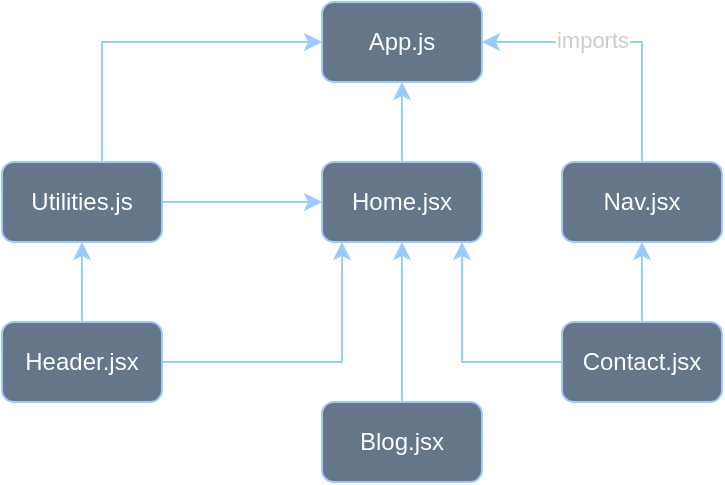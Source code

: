<mxfile version="16.5.3" type="github">
  <diagram id="MVJ27VQnQgLFGoNPGQru" name="Page-1">
    <mxGraphModel dx="632" dy="343" grid="1" gridSize="10" guides="1" tooltips="1" connect="1" arrows="1" fold="1" page="1" pageScale="1" pageWidth="850" pageHeight="1100" math="0" shadow="0">
      <root>
        <mxCell id="0" />
        <mxCell id="1" parent="0" />
        <mxCell id="7OLTt69OmsLfZu0AfuBM-15" value="" style="edgeStyle=orthogonalEdgeStyle;rounded=0;orthogonalLoop=1;jettySize=auto;html=1;entryX=0;entryY=0.5;entryDx=0;entryDy=0;strokeColor=#99CCFF;fontColor=#5C5C5C;fillColor=#647687;" parent="1" source="7OLTt69OmsLfZu0AfuBM-14" target="7OLTt69OmsLfZu0AfuBM-1" edge="1">
          <mxGeometry relative="1" as="geometry">
            <Array as="points">
              <mxPoint x="170" y="100" />
            </Array>
          </mxGeometry>
        </mxCell>
        <mxCell id="7OLTt69OmsLfZu0AfuBM-17" value="" style="edgeStyle=orthogonalEdgeStyle;rounded=0;orthogonalLoop=1;jettySize=auto;html=1;strokeColor=#99CCFF;fontColor=#5C5C5C;fillColor=#647687;" parent="1" source="7OLTt69OmsLfZu0AfuBM-16" target="7OLTt69OmsLfZu0AfuBM-1" edge="1">
          <mxGeometry relative="1" as="geometry" />
        </mxCell>
        <mxCell id="7OLTt69OmsLfZu0AfuBM-19" value="" style="edgeStyle=orthogonalEdgeStyle;rounded=0;orthogonalLoop=1;jettySize=auto;html=1;strokeColor=#99CCFF;fontColor=#5C5C5C;fillColor=#647687;" parent="1" source="7OLTt69OmsLfZu0AfuBM-18" target="7OLTt69OmsLfZu0AfuBM-1" edge="1">
          <mxGeometry relative="1" as="geometry">
            <Array as="points">
              <mxPoint x="440" y="100" />
            </Array>
          </mxGeometry>
        </mxCell>
        <mxCell id="0dBOc22uyMW88GdznQ8B-1" value="imports" style="edgeLabel;html=1;align=center;verticalAlign=middle;resizable=0;points=[];fontColor=#CCCCCC;" vertex="1" connectable="0" parent="7OLTt69OmsLfZu0AfuBM-19">
          <mxGeometry x="0.217" y="-1" relative="1" as="geometry">
            <mxPoint as="offset" />
          </mxGeometry>
        </mxCell>
        <mxCell id="7OLTt69OmsLfZu0AfuBM-1" value="App.js" style="rounded=1;whiteSpace=wrap;html=1;fillColor=#647687;strokeColor=#99CCFF;fontColor=#ffffff;" parent="1" vertex="1">
          <mxGeometry x="280" y="80" width="80" height="40" as="geometry" />
        </mxCell>
        <mxCell id="7OLTt69OmsLfZu0AfuBM-21" value="" style="edgeStyle=orthogonalEdgeStyle;rounded=0;orthogonalLoop=1;jettySize=auto;html=1;strokeColor=#99CCFF;fontColor=#5C5C5C;fillColor=#647687;" parent="1" source="7OLTt69OmsLfZu0AfuBM-14" target="7OLTt69OmsLfZu0AfuBM-16" edge="1">
          <mxGeometry relative="1" as="geometry" />
        </mxCell>
        <mxCell id="7OLTt69OmsLfZu0AfuBM-14" value="Utilities.js" style="whiteSpace=wrap;html=1;rounded=1;fillColor=#647687;strokeColor=#99CCFF;fontColor=#ffffff;" parent="1" vertex="1">
          <mxGeometry x="120" y="160" width="80" height="40" as="geometry" />
        </mxCell>
        <mxCell id="7OLTt69OmsLfZu0AfuBM-23" value="" style="edgeStyle=orthogonalEdgeStyle;rounded=0;orthogonalLoop=1;jettySize=auto;html=1;strokeColor=#99CCFF;fontColor=#5C5C5C;fillColor=#647687;" parent="1" source="7OLTt69OmsLfZu0AfuBM-22" target="7OLTt69OmsLfZu0AfuBM-16" edge="1">
          <mxGeometry relative="1" as="geometry" />
        </mxCell>
        <mxCell id="7OLTt69OmsLfZu0AfuBM-16" value="Home.jsx" style="whiteSpace=wrap;html=1;rounded=1;fillColor=#647687;strokeColor=#99CCFF;fontColor=#ffffff;" parent="1" vertex="1">
          <mxGeometry x="280" y="160" width="80" height="40" as="geometry" />
        </mxCell>
        <mxCell id="7OLTt69OmsLfZu0AfuBM-18" value="Nav.jsx" style="whiteSpace=wrap;html=1;rounded=1;fillColor=#647687;strokeColor=#99CCFF;fontColor=#ffffff;" parent="1" vertex="1">
          <mxGeometry x="400" y="160" width="80" height="40" as="geometry" />
        </mxCell>
        <mxCell id="7OLTt69OmsLfZu0AfuBM-22" value="Blog.jsx" style="rounded=1;whiteSpace=wrap;html=1;fillColor=#647687;strokeColor=#99CCFF;fontColor=#ffffff;" parent="1" vertex="1">
          <mxGeometry x="280" y="280" width="80" height="40" as="geometry" />
        </mxCell>
        <mxCell id="7OLTt69OmsLfZu0AfuBM-26" value="" style="edgeStyle=orthogonalEdgeStyle;rounded=0;orthogonalLoop=1;jettySize=auto;html=1;strokeColor=#99CCFF;fontColor=#5C5C5C;fillColor=#647687;exitX=0;exitY=0.5;exitDx=0;exitDy=0;" parent="1" source="7OLTt69OmsLfZu0AfuBM-24" edge="1">
          <mxGeometry relative="1" as="geometry">
            <mxPoint x="350" y="200" as="targetPoint" />
            <Array as="points">
              <mxPoint x="350" y="260" />
            </Array>
          </mxGeometry>
        </mxCell>
        <mxCell id="0dBOc22uyMW88GdznQ8B-3" value="" style="edgeStyle=orthogonalEdgeStyle;curved=0;rounded=1;sketch=0;orthogonalLoop=1;jettySize=auto;html=1;fontColor=#CCCCCC;strokeColor=#99CCFF;fillColor=#21C0A5;" edge="1" parent="1" source="7OLTt69OmsLfZu0AfuBM-24" target="7OLTt69OmsLfZu0AfuBM-18">
          <mxGeometry relative="1" as="geometry" />
        </mxCell>
        <mxCell id="7OLTt69OmsLfZu0AfuBM-24" value="Contact.jsx" style="rounded=1;whiteSpace=wrap;html=1;fillColor=#647687;strokeColor=#99CCFF;fontColor=#ffffff;" parent="1" vertex="1">
          <mxGeometry x="400" y="240" width="80" height="40" as="geometry" />
        </mxCell>
        <mxCell id="7OLTt69OmsLfZu0AfuBM-28" value="" style="edgeStyle=orthogonalEdgeStyle;rounded=0;orthogonalLoop=1;jettySize=auto;html=1;entryX=0.125;entryY=1;entryDx=0;entryDy=0;strokeColor=#99CCFF;fontColor=#5C5C5C;fillColor=#647687;entryPerimeter=0;" parent="1" source="7OLTt69OmsLfZu0AfuBM-27" target="7OLTt69OmsLfZu0AfuBM-16" edge="1">
          <mxGeometry relative="1" as="geometry" />
        </mxCell>
        <mxCell id="0dBOc22uyMW88GdznQ8B-2" value="" style="edgeStyle=orthogonalEdgeStyle;curved=0;rounded=1;sketch=0;orthogonalLoop=1;jettySize=auto;html=1;fontColor=#CCCCCC;strokeColor=#99CCFF;fillColor=#21C0A5;" edge="1" parent="1" source="7OLTt69OmsLfZu0AfuBM-27" target="7OLTt69OmsLfZu0AfuBM-14">
          <mxGeometry relative="1" as="geometry" />
        </mxCell>
        <mxCell id="7OLTt69OmsLfZu0AfuBM-27" value="Header.jsx" style="rounded=1;whiteSpace=wrap;html=1;fillColor=#647687;strokeColor=#99CCFF;fontColor=#ffffff;" parent="1" vertex="1">
          <mxGeometry x="120" y="240" width="80" height="40" as="geometry" />
        </mxCell>
      </root>
    </mxGraphModel>
  </diagram>
</mxfile>
